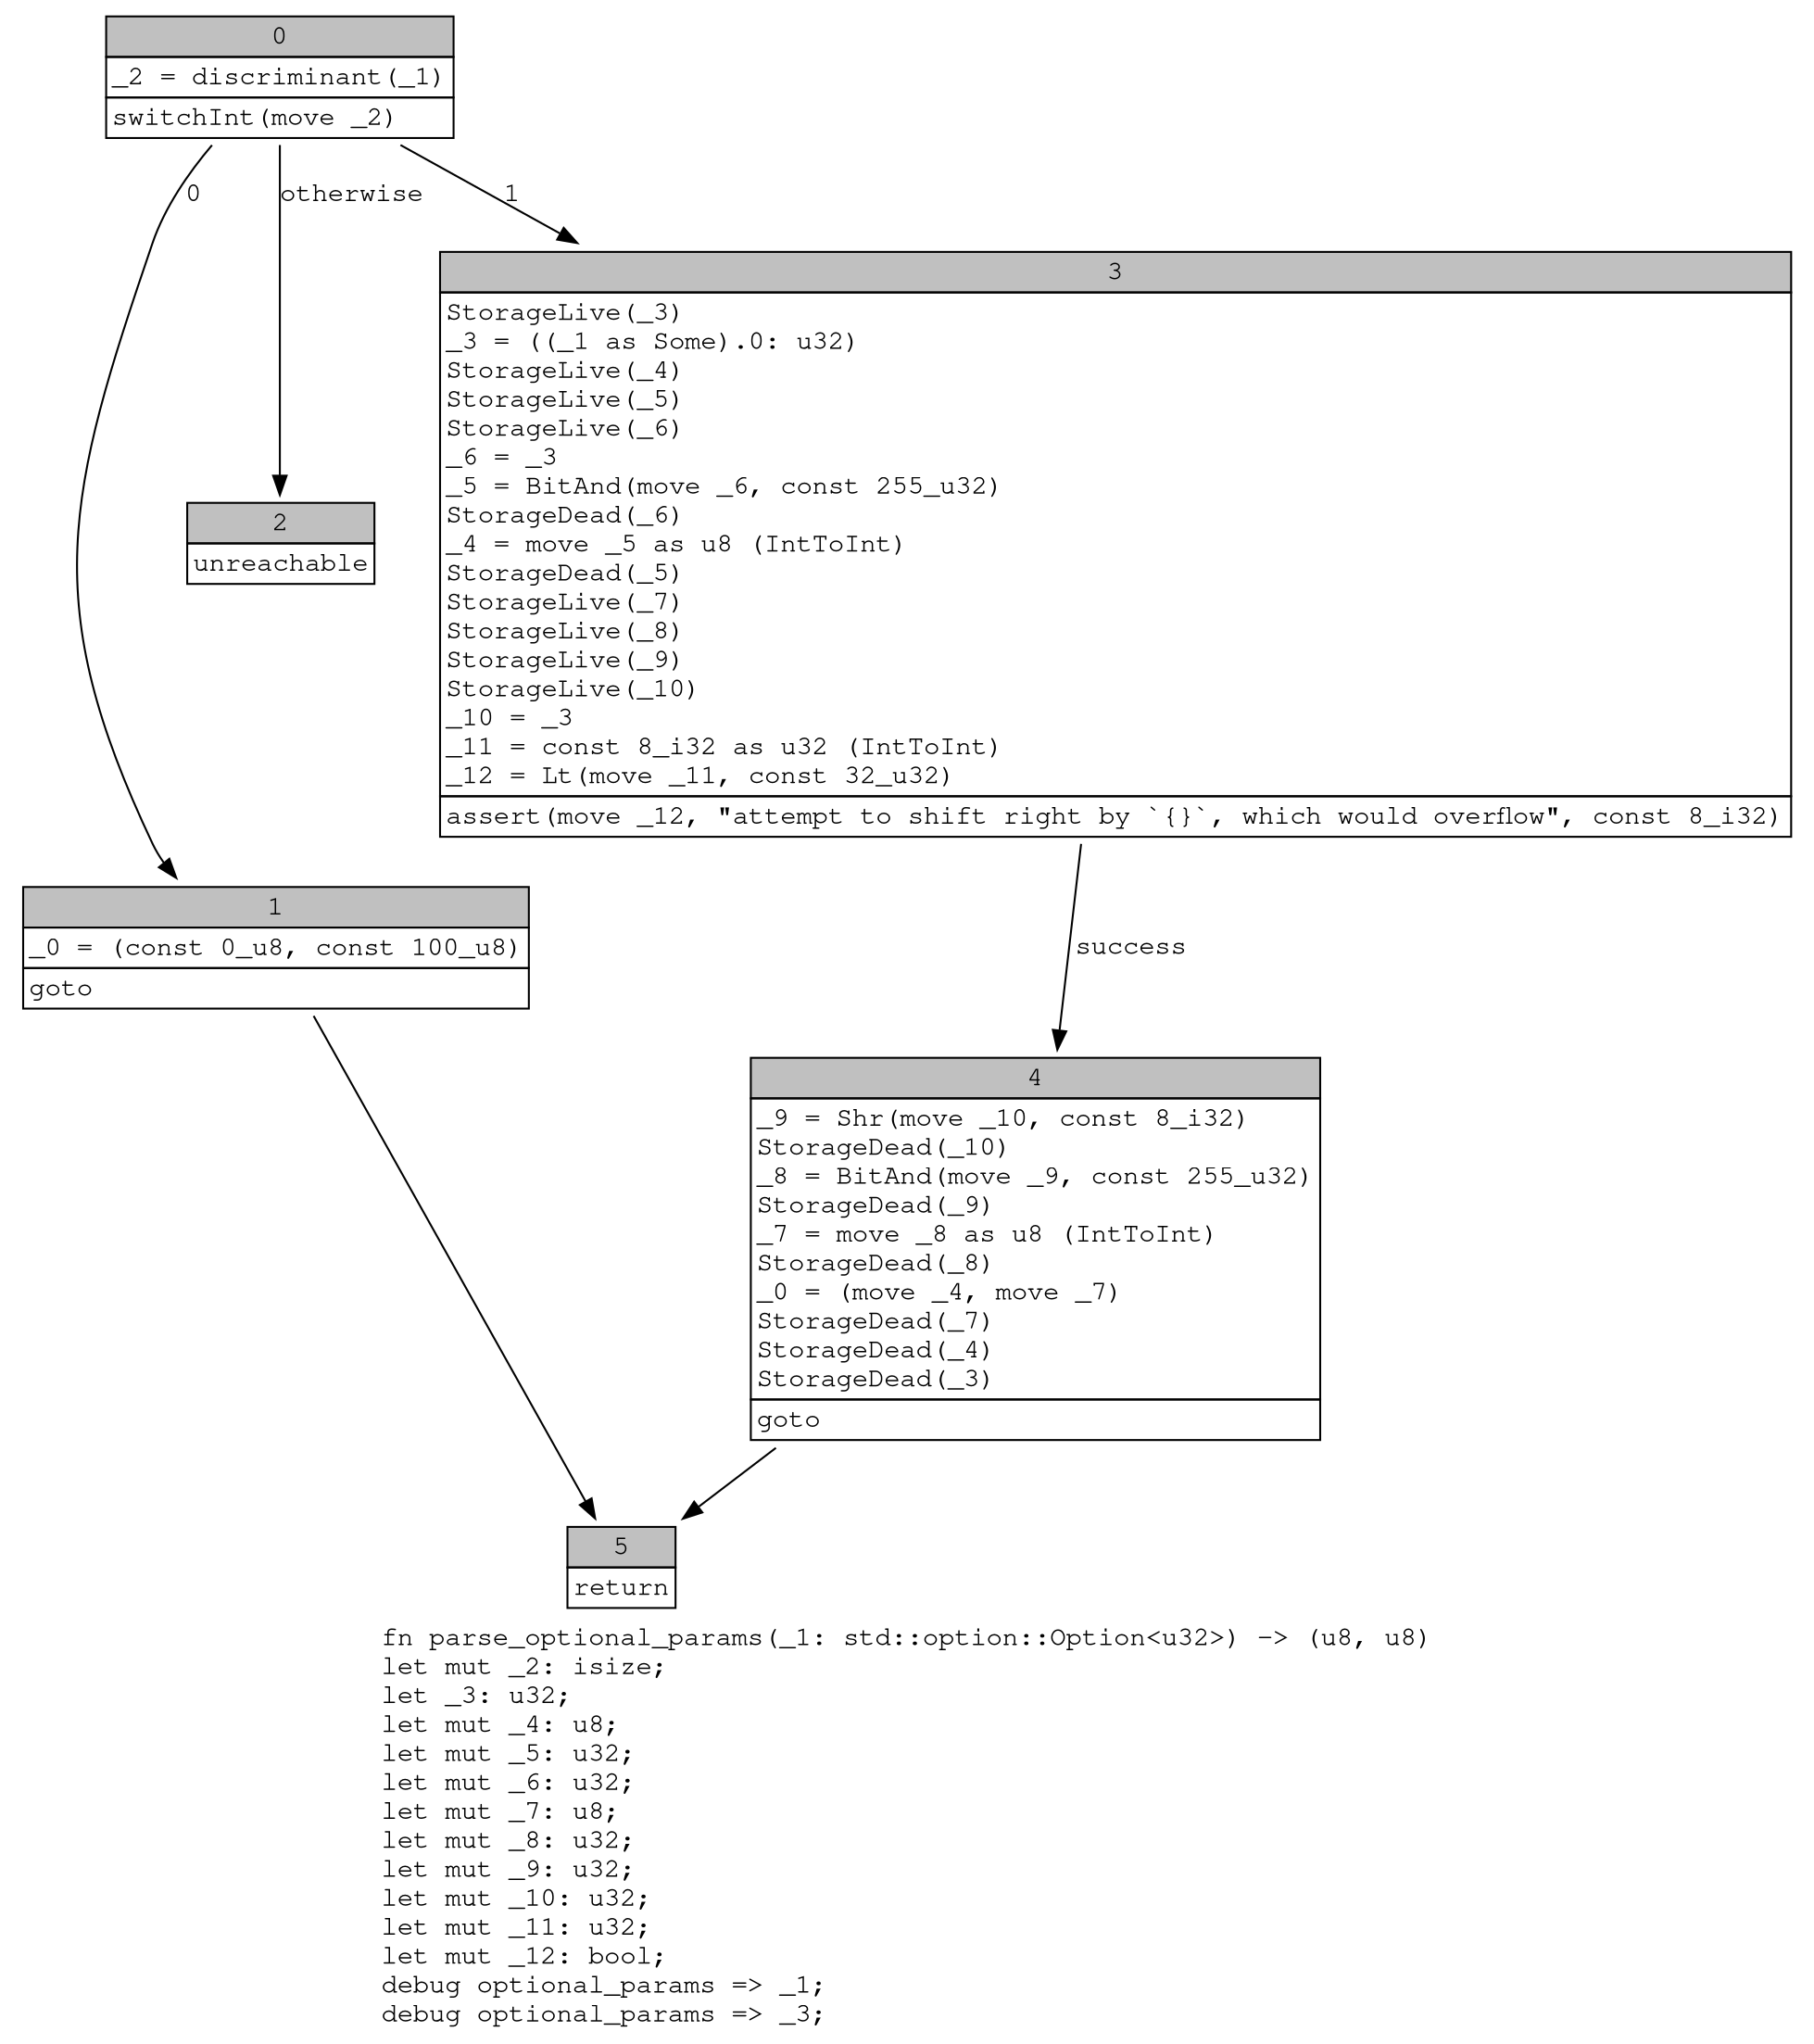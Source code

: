 digraph Mir_0_3677 {
    graph [fontname="Courier, monospace"];
    node [fontname="Courier, monospace"];
    edge [fontname="Courier, monospace"];
    label=<fn parse_optional_params(_1: std::option::Option&lt;u32&gt;) -&gt; (u8, u8)<br align="left"/>let mut _2: isize;<br align="left"/>let _3: u32;<br align="left"/>let mut _4: u8;<br align="left"/>let mut _5: u32;<br align="left"/>let mut _6: u32;<br align="left"/>let mut _7: u8;<br align="left"/>let mut _8: u32;<br align="left"/>let mut _9: u32;<br align="left"/>let mut _10: u32;<br align="left"/>let mut _11: u32;<br align="left"/>let mut _12: bool;<br align="left"/>debug optional_params =&gt; _1;<br align="left"/>debug optional_params =&gt; _3;<br align="left"/>>;
    bb0__0_3677 [shape="none", label=<<table border="0" cellborder="1" cellspacing="0"><tr><td bgcolor="gray" align="center" colspan="1">0</td></tr><tr><td align="left" balign="left">_2 = discriminant(_1)<br/></td></tr><tr><td align="left">switchInt(move _2)</td></tr></table>>];
    bb1__0_3677 [shape="none", label=<<table border="0" cellborder="1" cellspacing="0"><tr><td bgcolor="gray" align="center" colspan="1">1</td></tr><tr><td align="left" balign="left">_0 = (const 0_u8, const 100_u8)<br/></td></tr><tr><td align="left">goto</td></tr></table>>];
    bb2__0_3677 [shape="none", label=<<table border="0" cellborder="1" cellspacing="0"><tr><td bgcolor="gray" align="center" colspan="1">2</td></tr><tr><td align="left">unreachable</td></tr></table>>];
    bb3__0_3677 [shape="none", label=<<table border="0" cellborder="1" cellspacing="0"><tr><td bgcolor="gray" align="center" colspan="1">3</td></tr><tr><td align="left" balign="left">StorageLive(_3)<br/>_3 = ((_1 as Some).0: u32)<br/>StorageLive(_4)<br/>StorageLive(_5)<br/>StorageLive(_6)<br/>_6 = _3<br/>_5 = BitAnd(move _6, const 255_u32)<br/>StorageDead(_6)<br/>_4 = move _5 as u8 (IntToInt)<br/>StorageDead(_5)<br/>StorageLive(_7)<br/>StorageLive(_8)<br/>StorageLive(_9)<br/>StorageLive(_10)<br/>_10 = _3<br/>_11 = const 8_i32 as u32 (IntToInt)<br/>_12 = Lt(move _11, const 32_u32)<br/></td></tr><tr><td align="left">assert(move _12, &quot;attempt to shift right by `{}`, which would overflow&quot;, const 8_i32)</td></tr></table>>];
    bb4__0_3677 [shape="none", label=<<table border="0" cellborder="1" cellspacing="0"><tr><td bgcolor="gray" align="center" colspan="1">4</td></tr><tr><td align="left" balign="left">_9 = Shr(move _10, const 8_i32)<br/>StorageDead(_10)<br/>_8 = BitAnd(move _9, const 255_u32)<br/>StorageDead(_9)<br/>_7 = move _8 as u8 (IntToInt)<br/>StorageDead(_8)<br/>_0 = (move _4, move _7)<br/>StorageDead(_7)<br/>StorageDead(_4)<br/>StorageDead(_3)<br/></td></tr><tr><td align="left">goto</td></tr></table>>];
    bb5__0_3677 [shape="none", label=<<table border="0" cellborder="1" cellspacing="0"><tr><td bgcolor="gray" align="center" colspan="1">5</td></tr><tr><td align="left">return</td></tr></table>>];
    bb0__0_3677 -> bb1__0_3677 [label="0"];
    bb0__0_3677 -> bb3__0_3677 [label="1"];
    bb0__0_3677 -> bb2__0_3677 [label="otherwise"];
    bb1__0_3677 -> bb5__0_3677 [label=""];
    bb3__0_3677 -> bb4__0_3677 [label="success"];
    bb4__0_3677 -> bb5__0_3677 [label=""];
}
